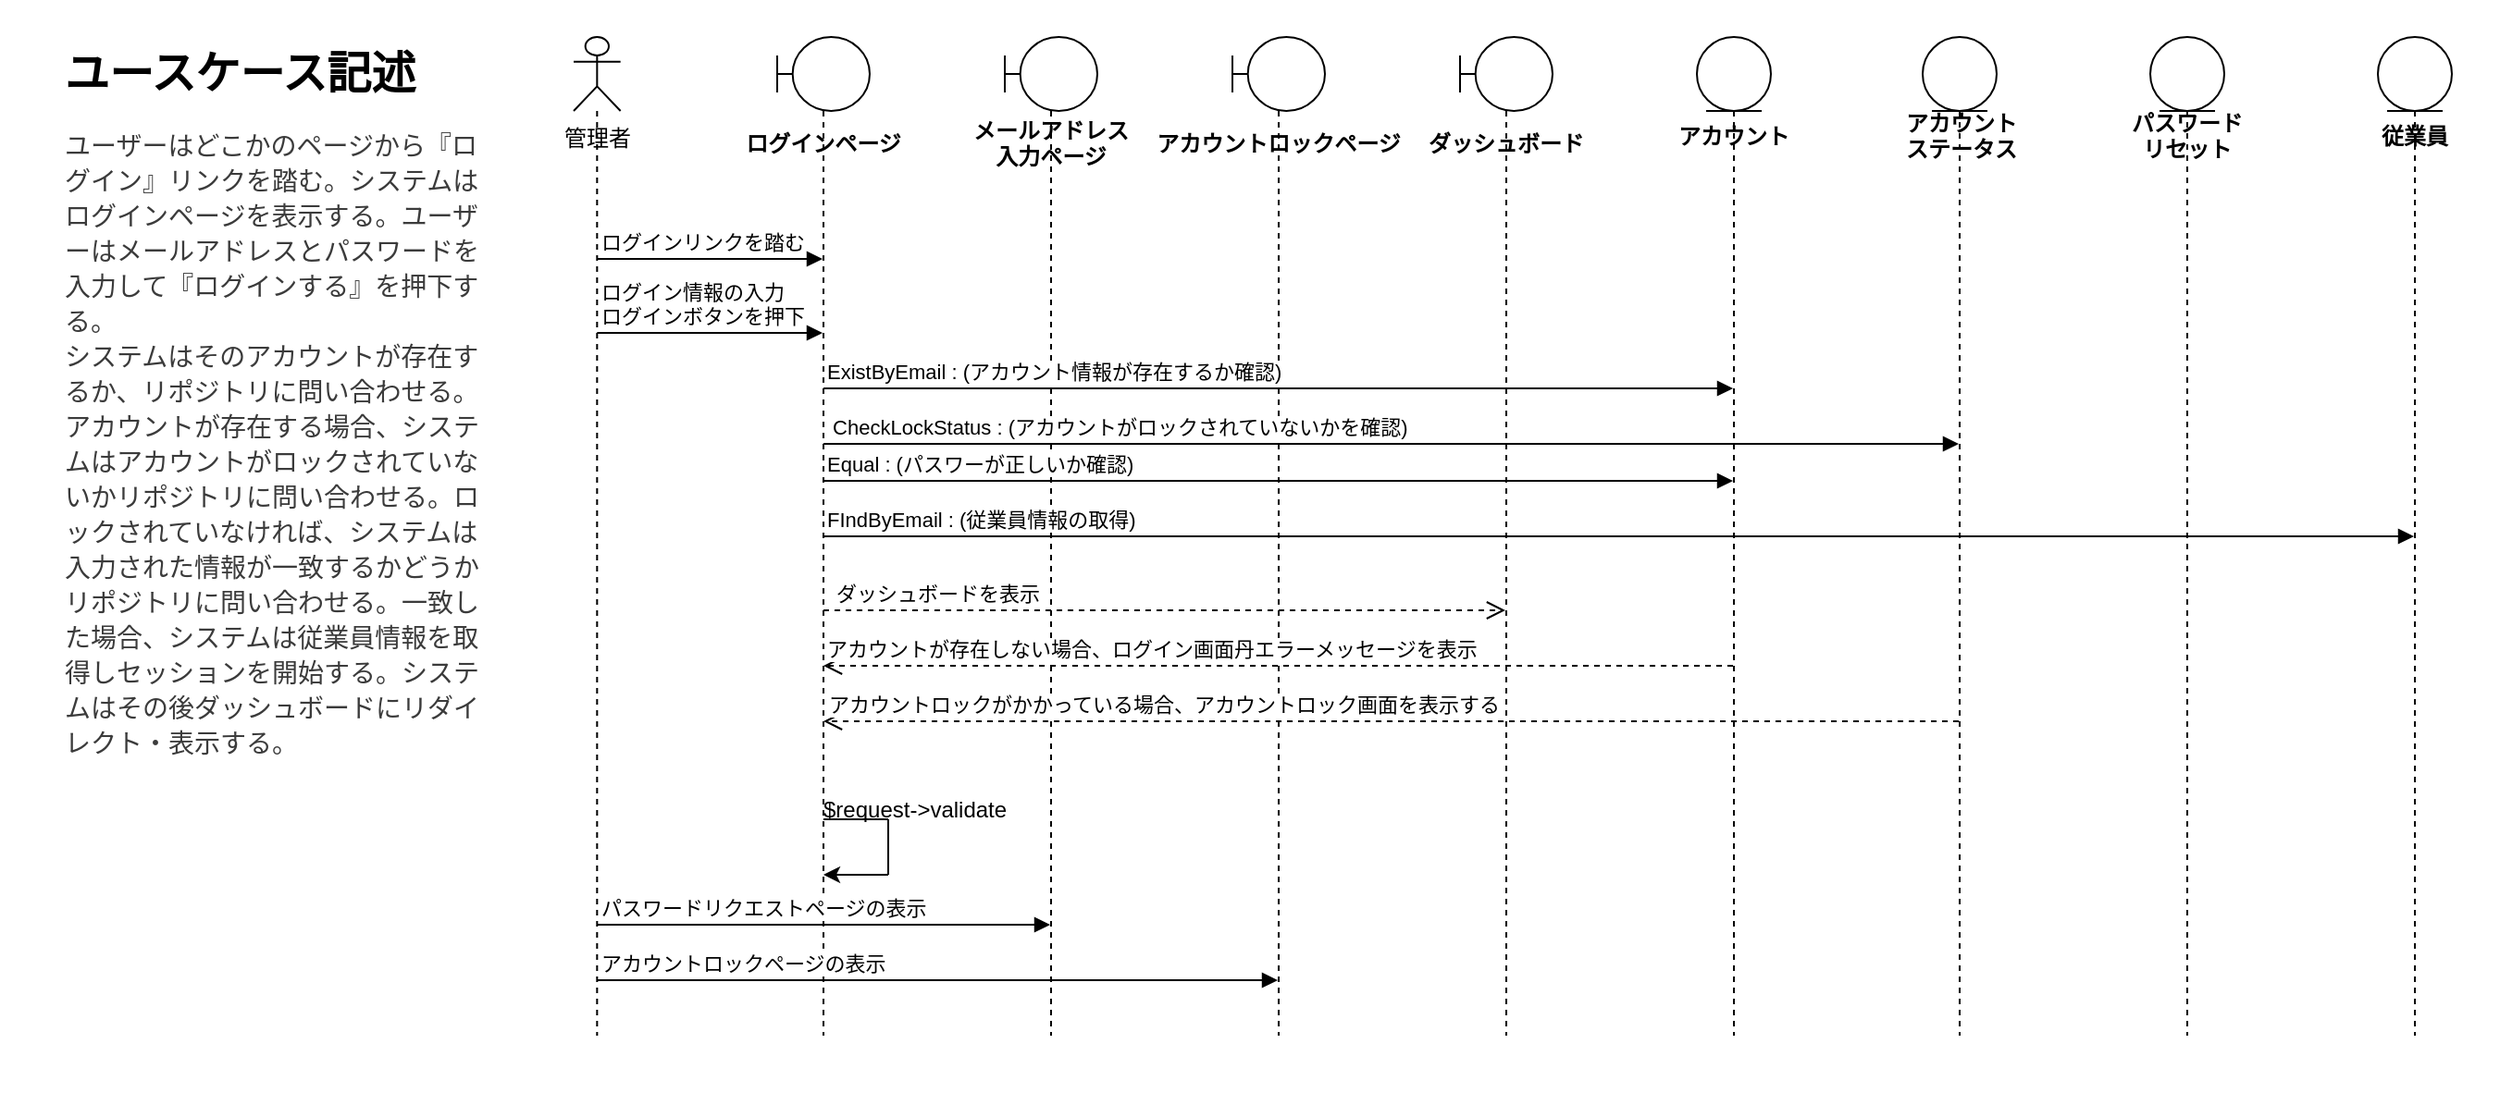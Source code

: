 <mxfile>
    <diagram id="Jgr7RJOG75vUEsQVHy5V" name="Page-1">
        <mxGraphModel dx="1113" dy="686" grid="1" gridSize="10" guides="1" tooltips="1" connect="1" arrows="1" fold="1" page="1" pageScale="1" pageWidth="850" pageHeight="1100" math="0" shadow="0">
            <root>
                <mxCell id="0"/>
                <mxCell id="1" parent="0"/>
                <mxCell id="62" value="" style="rounded=0;whiteSpace=wrap;html=1;strokeColor=none;" vertex="1" parent="1">
                    <mxGeometry x="40" y="140" width="1350" height="590" as="geometry"/>
                </mxCell>
                <mxCell id="4" value="&lt;h1&gt;ユースケース記述&lt;/h1&gt;&lt;div style=&quot;color: rgb(59, 59, 59); background-color: rgb(255, 255, 255); font-family: Consolas, &amp;quot;Courier New&amp;quot;, monospace; font-size: 14px; line-height: 19px;&quot;&gt;&lt;div&gt;ユーザーはどこかのページから『ログイン』リンクを踏む。システムはログインページを表示する。ユーザーはメールアドレスとパスワードを入力して『ログインする』を押下する。&lt;/div&gt;&lt;div&gt;システムはそのアカウントが存在するか、リポジトリに問い合わせる。アカウントが存在する場合、システムはアカウントがロックされていないかリポジトリに問い合わせる。ロックされていなければ、システムは入力された情報が一致するかどうかリポジトリに問い合わせる。一致した場合、システムは従業員情報を取得しセッションを開始する。システムはその後ダッシュボードにリダイレクト・表示する。&lt;/div&gt;&lt;/div&gt;" style="text;html=1;strokeColor=none;fillColor=none;spacing=5;spacingTop=-20;whiteSpace=wrap;overflow=hidden;rounded=0;" vertex="1" parent="1">
                    <mxGeometry x="70" y="160" width="240" height="400" as="geometry"/>
                </mxCell>
                <mxCell id="14" value="" style="shape=umlLifeline;participant=umlEntity;perimeter=lifelinePerimeter;whiteSpace=wrap;html=1;container=1;collapsible=0;recursiveResize=0;verticalAlign=top;spacingTop=36;outlineConnect=0;horizontal=1;" vertex="1" parent="1">
                    <mxGeometry x="957" y="160" width="40" height="540" as="geometry"/>
                </mxCell>
                <mxCell id="15" value="アカウント" style="text;align=center;fontStyle=1;verticalAlign=middle;spacingLeft=3;spacingRight=3;strokeColor=none;rotatable=0;points=[[0,0.5],[1,0.5]];portConstraint=eastwest;" vertex="1" parent="1">
                    <mxGeometry x="937" y="200" width="80" height="26" as="geometry"/>
                </mxCell>
                <mxCell id="16" value="" style="shape=umlLifeline;participant=umlEntity;perimeter=lifelinePerimeter;whiteSpace=wrap;html=1;container=1;collapsible=0;recursiveResize=0;verticalAlign=top;spacingTop=36;outlineConnect=0;horizontal=1;" vertex="1" parent="1">
                    <mxGeometry x="1079" y="160" width="40" height="540" as="geometry"/>
                </mxCell>
                <mxCell id="17" value="アカウント&#10;ステータス" style="text;align=center;fontStyle=1;verticalAlign=middle;spacingLeft=3;spacingRight=3;strokeColor=none;rotatable=0;points=[[0,0.5],[1,0.5]];portConstraint=eastwest;" vertex="1" parent="1">
                    <mxGeometry x="1060" y="200" width="80" height="26" as="geometry"/>
                </mxCell>
                <mxCell id="19" value="" style="shape=umlLifeline;participant=umlEntity;perimeter=lifelinePerimeter;whiteSpace=wrap;html=1;container=1;collapsible=0;recursiveResize=0;verticalAlign=top;spacingTop=36;outlineConnect=0;horizontal=1;" vertex="1" parent="1">
                    <mxGeometry x="1202" y="160" width="40" height="540" as="geometry"/>
                </mxCell>
                <mxCell id="20" value="パスワード&#10;リセット" style="text;align=center;fontStyle=1;verticalAlign=middle;spacingLeft=3;spacingRight=3;strokeColor=none;rotatable=0;points=[[0,0.5],[1,0.5]];portConstraint=eastwest;" vertex="1" parent="1">
                    <mxGeometry x="1182" y="200" width="80" height="26" as="geometry"/>
                </mxCell>
                <mxCell id="21" value="" style="shape=umlLifeline;participant=umlEntity;perimeter=lifelinePerimeter;whiteSpace=wrap;html=1;container=1;collapsible=0;recursiveResize=0;verticalAlign=top;spacingTop=36;outlineConnect=0;horizontal=1;" vertex="1" parent="1">
                    <mxGeometry x="1325" y="160" width="40" height="540" as="geometry"/>
                </mxCell>
                <mxCell id="22" value="従業員" style="text;align=center;fontStyle=1;verticalAlign=middle;spacingLeft=3;spacingRight=3;strokeColor=none;rotatable=0;points=[[0,0.5],[1,0.5]];portConstraint=eastwest;" vertex="1" parent="1">
                    <mxGeometry x="1305" y="200" width="80" height="26" as="geometry"/>
                </mxCell>
                <mxCell id="24" value="" style="shape=umlLifeline;participant=umlActor;perimeter=lifelinePerimeter;whiteSpace=wrap;html=1;container=1;collapsible=0;recursiveResize=0;verticalAlign=top;spacingTop=36;outlineConnect=0;horizontal=1;" vertex="1" parent="1">
                    <mxGeometry x="350" y="160" width="25.33" height="540" as="geometry"/>
                </mxCell>
                <mxCell id="25" value="管理者" style="text;html=1;strokeColor=none;fillColor=none;align=center;verticalAlign=middle;whiteSpace=wrap;rounded=0;" vertex="1" parent="1">
                    <mxGeometry x="332.67" y="200" width="60" height="30" as="geometry"/>
                </mxCell>
                <mxCell id="26" value="" style="shape=umlLifeline;participant=umlBoundary;perimeter=lifelinePerimeter;whiteSpace=wrap;html=1;container=1;collapsible=0;recursiveResize=0;verticalAlign=top;spacingTop=36;outlineConnect=0;horizontal=1;" vertex="1" parent="1">
                    <mxGeometry x="829" y="160" width="50" height="540" as="geometry"/>
                </mxCell>
                <mxCell id="27" value="" style="shape=umlLifeline;participant=umlBoundary;perimeter=lifelinePerimeter;whiteSpace=wrap;html=1;container=1;collapsible=0;recursiveResize=0;verticalAlign=top;spacingTop=36;outlineConnect=0;horizontal=1;" vertex="1" parent="1">
                    <mxGeometry x="706" y="160" width="50" height="540" as="geometry"/>
                </mxCell>
                <mxCell id="28" value="" style="shape=umlLifeline;participant=umlBoundary;perimeter=lifelinePerimeter;whiteSpace=wrap;html=1;container=1;collapsible=0;recursiveResize=0;verticalAlign=top;spacingTop=36;outlineConnect=0;horizontal=1;" vertex="1" parent="1">
                    <mxGeometry x="583" y="160" width="50" height="540" as="geometry"/>
                </mxCell>
                <mxCell id="30" value="" style="shape=umlLifeline;participant=umlBoundary;perimeter=lifelinePerimeter;whiteSpace=wrap;html=1;container=1;collapsible=0;recursiveResize=0;verticalAlign=top;spacingTop=36;outlineConnect=0;horizontal=1;" vertex="1" parent="1">
                    <mxGeometry x="460" y="160" width="50" height="540" as="geometry"/>
                </mxCell>
                <mxCell id="31" value="ログインページ" style="text;align=center;fontStyle=1;verticalAlign=middle;spacingLeft=3;spacingRight=3;strokeColor=none;rotatable=0;points=[[0,0.5],[1,0.5]];portConstraint=eastwest;" vertex="1" parent="1">
                    <mxGeometry x="445" y="204" width="80" height="26" as="geometry"/>
                </mxCell>
                <mxCell id="32" value="メールアドレス&#10;入力ページ" style="text;align=center;fontStyle=1;verticalAlign=middle;spacingLeft=3;spacingRight=3;strokeColor=none;rotatable=0;points=[[0,0.5],[1,0.5]];portConstraint=eastwest;" vertex="1" parent="1">
                    <mxGeometry x="568" y="204" width="80" height="26" as="geometry"/>
                </mxCell>
                <mxCell id="33" value="アカウントロックページ" style="text;align=center;fontStyle=1;verticalAlign=middle;spacingLeft=3;spacingRight=3;strokeColor=none;rotatable=0;points=[[0,0.5],[1,0.5]];portConstraint=eastwest;" vertex="1" parent="1">
                    <mxGeometry x="691" y="204" width="80" height="26" as="geometry"/>
                </mxCell>
                <mxCell id="34" value="ダッシュボード" style="text;align=center;fontStyle=1;verticalAlign=middle;spacingLeft=3;spacingRight=3;strokeColor=none;rotatable=0;points=[[0,0.5],[1,0.5]];portConstraint=eastwest;" vertex="1" parent="1">
                    <mxGeometry x="814" y="204" width="80" height="26" as="geometry"/>
                </mxCell>
                <mxCell id="37" value="ログインリンクを踏む" style="html=1;verticalAlign=bottom;endArrow=block;align=left;" edge="1" parent="1" source="24" target="30">
                    <mxGeometry x="-1" width="80" relative="1" as="geometry">
                        <mxPoint x="365" y="260" as="sourcePoint"/>
                        <mxPoint x="445" y="260" as="targetPoint"/>
                        <Array as="points">
                            <mxPoint x="460" y="280"/>
                        </Array>
                        <mxPoint as="offset"/>
                    </mxGeometry>
                </mxCell>
                <mxCell id="39" value="ExistByEmail : (アカウント情報が存在するか確認)" style="html=1;verticalAlign=bottom;endArrow=block;align=left;" edge="1" parent="1" source="30" target="14">
                    <mxGeometry x="-1" width="80" relative="1" as="geometry">
                        <mxPoint x="524.995" y="330" as="sourcePoint"/>
                        <mxPoint x="647.02" y="330" as="targetPoint"/>
                        <Array as="points">
                            <mxPoint x="630" y="350"/>
                        </Array>
                        <mxPoint as="offset"/>
                    </mxGeometry>
                </mxCell>
                <mxCell id="40" value="&amp;nbsp;CheckLockStatus : (アカウントがロックされていないかを確認)" style="html=1;verticalAlign=bottom;endArrow=block;align=left;" edge="1" parent="1" source="30" target="16">
                    <mxGeometry x="-1" width="80" relative="1" as="geometry">
                        <mxPoint x="494.81" y="340" as="sourcePoint"/>
                        <mxPoint x="986.5" y="340" as="targetPoint"/>
                        <Array as="points">
                            <mxPoint x="630" y="380"/>
                        </Array>
                        <mxPoint as="offset"/>
                    </mxGeometry>
                </mxCell>
                <mxCell id="41" value="ログイン情報の入力&lt;br&gt;ログインボタンを押下" style="html=1;verticalAlign=bottom;endArrow=block;align=left;" edge="1" parent="1" source="24" target="30">
                    <mxGeometry x="-1" width="80" relative="1" as="geometry">
                        <mxPoint x="363.995" y="310" as="sourcePoint"/>
                        <mxPoint x="486.02" y="310" as="targetPoint"/>
                        <Array as="points">
                            <mxPoint x="462" y="320"/>
                        </Array>
                        <mxPoint as="offset"/>
                    </mxGeometry>
                </mxCell>
                <mxCell id="42" value="FIndByEmail : (従業員情報の取得)" style="html=1;verticalAlign=bottom;endArrow=block;align=left;" edge="1" parent="1" source="30" target="21">
                    <mxGeometry x="-1" width="80" relative="1" as="geometry">
                        <mxPoint x="505.31" y="500" as="sourcePoint"/>
                        <mxPoint x="1119" y="500" as="targetPoint"/>
                        <Array as="points">
                            <mxPoint x="660" y="430"/>
                        </Array>
                        <mxPoint as="offset"/>
                    </mxGeometry>
                </mxCell>
                <mxCell id="43" value="ダッシュボードを表示" style="html=1;verticalAlign=bottom;endArrow=open;dashed=1;endSize=8;align=left;" edge="1" parent="1" source="30" target="26">
                    <mxGeometry x="-0.972" relative="1" as="geometry">
                        <mxPoint x="700" y="500" as="sourcePoint"/>
                        <mxPoint x="620" y="500" as="targetPoint"/>
                        <Array as="points">
                            <mxPoint x="680" y="470"/>
                        </Array>
                        <mxPoint as="offset"/>
                    </mxGeometry>
                </mxCell>
                <mxCell id="44" value="アカウントが存在しない場合、ログイン画面丹エラーメッセージを表示" style="html=1;verticalAlign=bottom;endArrow=open;dashed=1;endSize=8;align=left;" edge="1" parent="1" source="14" target="30">
                    <mxGeometry x="0.999" relative="1" as="geometry">
                        <mxPoint x="930" y="410" as="sourcePoint"/>
                        <mxPoint x="850" y="410" as="targetPoint"/>
                        <Array as="points">
                            <mxPoint x="760" y="500"/>
                        </Array>
                        <mxPoint as="offset"/>
                    </mxGeometry>
                </mxCell>
                <mxCell id="45" value="アカウントロックがかかっている場合、アカウントロック画面を表示する" style="html=1;verticalAlign=bottom;endArrow=open;dashed=1;endSize=8;align=left;" edge="1" parent="1" source="16" target="30">
                    <mxGeometry x="0.999" relative="1" as="geometry">
                        <mxPoint x="986.5" y="510" as="sourcePoint"/>
                        <mxPoint x="494.667" y="510" as="targetPoint"/>
                        <Array as="points">
                            <mxPoint x="770" y="530"/>
                        </Array>
                        <mxPoint as="offset"/>
                    </mxGeometry>
                </mxCell>
                <mxCell id="61" value="" style="group" vertex="1" connectable="0" parent="1">
                    <mxGeometry x="483" y="563" width="127" height="50" as="geometry"/>
                </mxCell>
                <mxCell id="57" value="" style="group" vertex="1" connectable="0" parent="61">
                    <mxGeometry x="37" y="20" height="30" as="geometry"/>
                </mxCell>
                <mxCell id="54" value="" style="endArrow=none;html=1;" edge="1" parent="57" source="30">
                    <mxGeometry width="50" height="50" relative="1" as="geometry">
                        <mxPoint x="-30" y="50" as="sourcePoint"/>
                        <mxPoint as="targetPoint"/>
                    </mxGeometry>
                </mxCell>
                <mxCell id="55" value="" style="endArrow=none;html=1;" edge="1" parent="57">
                    <mxGeometry width="50" height="50" relative="1" as="geometry">
                        <mxPoint y="30" as="sourcePoint"/>
                        <mxPoint as="targetPoint"/>
                    </mxGeometry>
                </mxCell>
                <mxCell id="56" value="" style="endArrow=classic;html=1;" edge="1" parent="57" target="30">
                    <mxGeometry width="50" height="50" relative="1" as="geometry">
                        <mxPoint y="30" as="sourcePoint"/>
                        <mxPoint x="10" as="targetPoint"/>
                    </mxGeometry>
                </mxCell>
                <mxCell id="59" value="$request-&amp;gt;validate" style="text;html=1;strokeColor=none;fillColor=none;align=left;verticalAlign=middle;whiteSpace=wrap;rounded=0;" vertex="1" parent="61">
                    <mxGeometry width="127" height="30" as="geometry"/>
                </mxCell>
                <mxCell id="63" value="パスワードリクエストページの表示" style="html=1;verticalAlign=bottom;endArrow=block;align=left;" edge="1" parent="1" source="24" target="28">
                    <mxGeometry x="-1" width="80" relative="1" as="geometry">
                        <mxPoint x="375.332" y="640" as="sourcePoint"/>
                        <mxPoint x="497.72" y="640" as="targetPoint"/>
                        <Array as="points">
                            <mxPoint x="475.22" y="640"/>
                        </Array>
                        <mxPoint as="offset"/>
                    </mxGeometry>
                </mxCell>
                <mxCell id="64" value="アカウントロックページの表示" style="html=1;verticalAlign=bottom;endArrow=block;align=left;" edge="1" parent="1" source="24" target="27">
                    <mxGeometry x="-1" width="80" relative="1" as="geometry">
                        <mxPoint x="364.612" y="670" as="sourcePoint"/>
                        <mxPoint x="610" y="670" as="targetPoint"/>
                        <Array as="points">
                            <mxPoint x="477.72" y="670"/>
                        </Array>
                        <mxPoint as="offset"/>
                    </mxGeometry>
                </mxCell>
                <mxCell id="65" value="Equal : (パスワーが正しいか確認)" style="html=1;verticalAlign=bottom;endArrow=block;align=left;" edge="1" parent="1" source="30" target="14">
                    <mxGeometry x="-1" width="80" relative="1" as="geometry">
                        <mxPoint x="494.894" y="390" as="sourcePoint"/>
                        <mxPoint x="1108.5" y="390" as="targetPoint"/>
                        <Array as="points">
                            <mxPoint x="650" y="400"/>
                        </Array>
                        <mxPoint as="offset"/>
                    </mxGeometry>
                </mxCell>
            </root>
        </mxGraphModel>
    </diagram>
</mxfile>